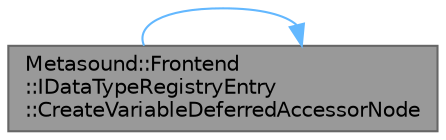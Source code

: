 digraph "Metasound::Frontend::IDataTypeRegistryEntry::CreateVariableDeferredAccessorNode"
{
 // INTERACTIVE_SVG=YES
 // LATEX_PDF_SIZE
  bgcolor="transparent";
  edge [fontname=Helvetica,fontsize=10,labelfontname=Helvetica,labelfontsize=10];
  node [fontname=Helvetica,fontsize=10,shape=box,height=0.2,width=0.4];
  rankdir="LR";
  Node1 [id="Node000001",label="Metasound::Frontend\l::IDataTypeRegistryEntry\l::CreateVariableDeferredAccessorNode",height=0.2,width=0.4,color="gray40", fillcolor="grey60", style="filled", fontcolor="black",tooltip="Create a get delayed variable node for this data type."];
  Node1 -> Node1 [id="edge1_Node000001_Node000001",color="steelblue1",style="solid",tooltip=" "];
}

